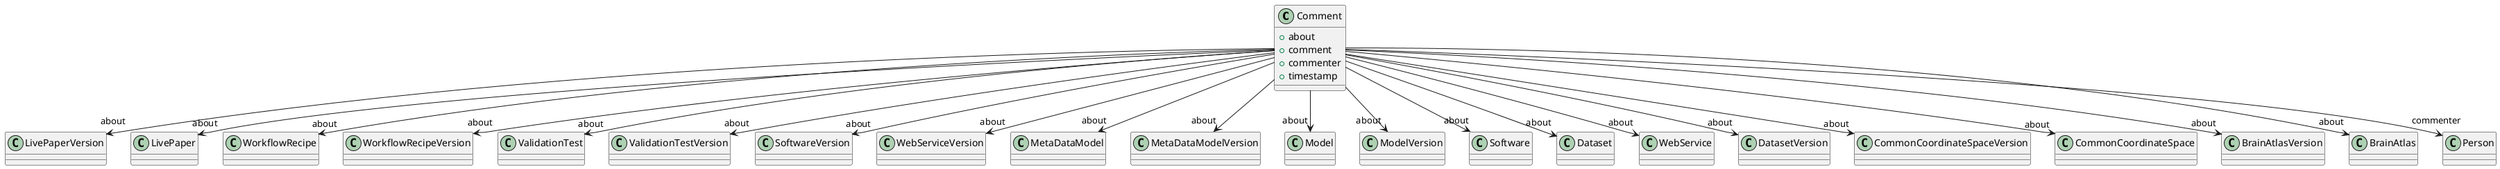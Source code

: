 @startuml
class Comment {
+about
+comment
+commenter
+timestamp

}
Comment -d-> "about" LivePaperVersion
Comment -d-> "about" LivePaper
Comment -d-> "about" WorkflowRecipe
Comment -d-> "about" WorkflowRecipeVersion
Comment -d-> "about" ValidationTest
Comment -d-> "about" ValidationTestVersion
Comment -d-> "about" SoftwareVersion
Comment -d-> "about" WebServiceVersion
Comment -d-> "about" MetaDataModel
Comment -d-> "about" MetaDataModelVersion
Comment -d-> "about" Model
Comment -d-> "about" ModelVersion
Comment -d-> "about" Software
Comment -d-> "about" Dataset
Comment -d-> "about" WebService
Comment -d-> "about" DatasetVersion
Comment -d-> "about" CommonCoordinateSpaceVersion
Comment -d-> "about" CommonCoordinateSpace
Comment -d-> "about" BrainAtlasVersion
Comment -d-> "about" BrainAtlas
Comment -d-> "commenter" Person

@enduml